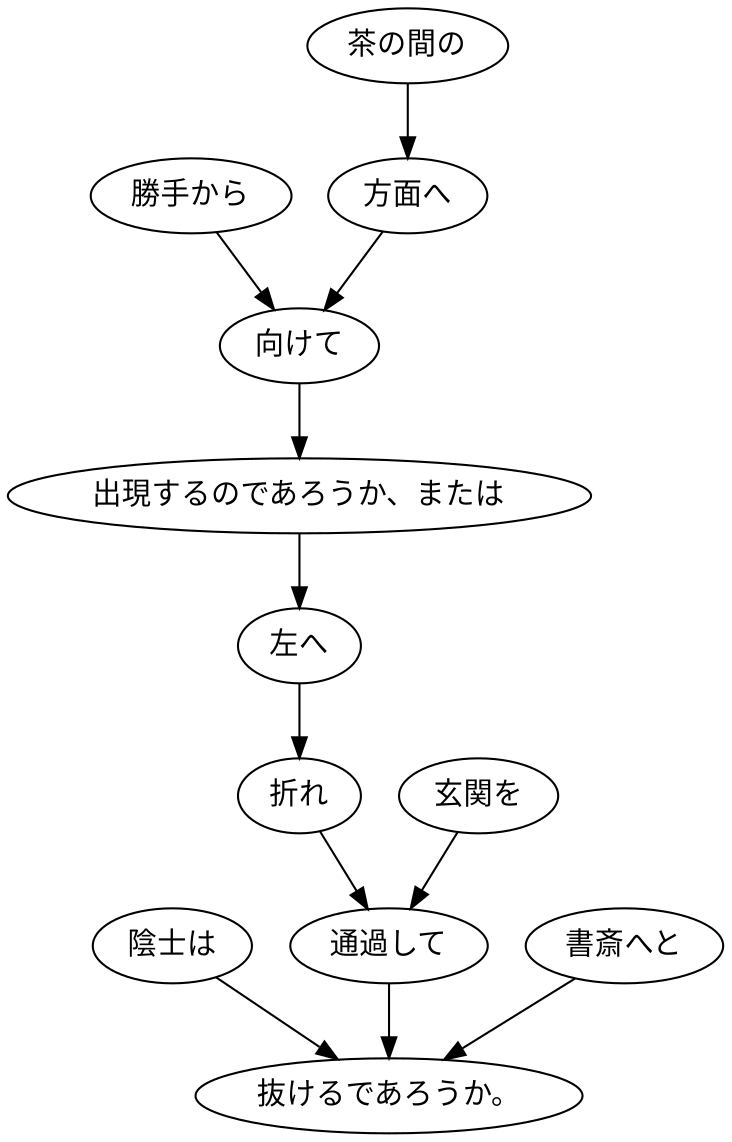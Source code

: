 digraph graph2733 {
	node0 [label="陰士は"];
	node1 [label="勝手から"];
	node2 [label="茶の間の"];
	node3 [label="方面へ"];
	node4 [label="向けて"];
	node5 [label="出現するのであろうか、または"];
	node6 [label="左へ"];
	node7 [label="折れ"];
	node8 [label="玄関を"];
	node9 [label="通過して"];
	node10 [label="書斎へと"];
	node11 [label="抜けるであろうか。"];
	node0 -> node11;
	node1 -> node4;
	node2 -> node3;
	node3 -> node4;
	node4 -> node5;
	node5 -> node6;
	node6 -> node7;
	node7 -> node9;
	node8 -> node9;
	node9 -> node11;
	node10 -> node11;
}
